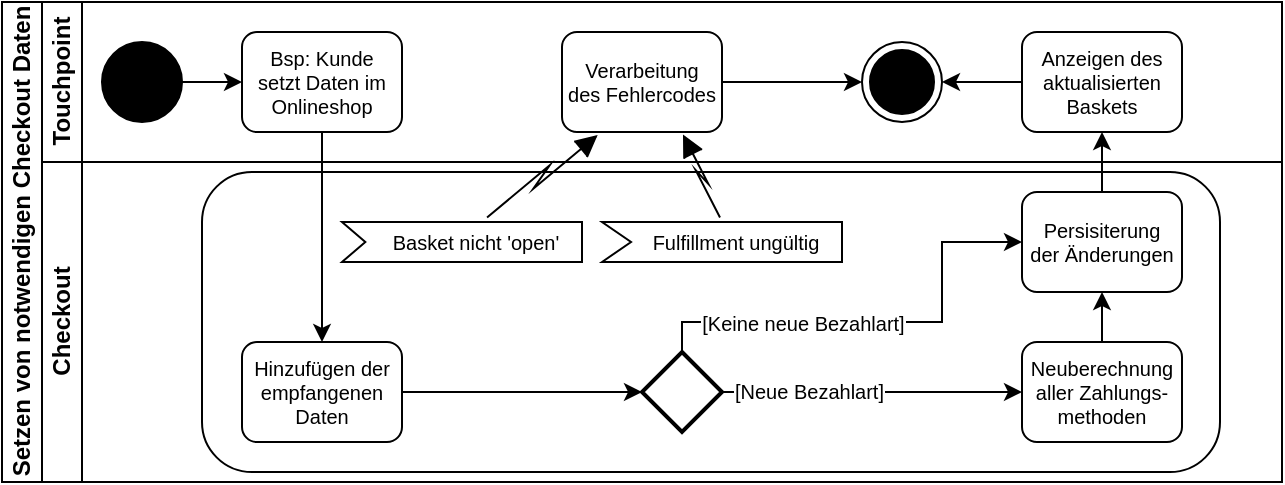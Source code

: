 <mxfile version="18.0.1" type="device"><diagram id="s2XnrLrXz_QKzPQwN9vY" name="Seite-1"><mxGraphModel dx="630" dy="-241" grid="1" gridSize="10" guides="1" tooltips="1" connect="1" arrows="1" fold="1" page="1" pageScale="1" pageWidth="1169" pageHeight="827" math="0" shadow="0"><root><mxCell id="0"/><mxCell id="1" parent="0"/><mxCell id="CC2qDi5H4xka6x3_WB-L-81" value="Setzen von notwendigen Checkout Daten" style="swimlane;html=1;childLayout=stackLayout;resizeParent=1;resizeParentMax=0;horizontal=0;startSize=20;horizontalStack=0;fontColor=#000000;strokeColor=#000000;fillColor=none;" parent="1" vertex="1"><mxGeometry x="10" y="840" width="640" height="240" as="geometry"/></mxCell><mxCell id="CC2qDi5H4xka6x3_WB-L-82" value="Touchpoint" style="swimlane;html=1;startSize=20;horizontal=0;fontColor=#000000;strokeColor=#000000;fillColor=none;" parent="CC2qDi5H4xka6x3_WB-L-81" vertex="1"><mxGeometry x="20" width="620" height="80" as="geometry"/></mxCell><mxCell id="CC2qDi5H4xka6x3_WB-L-83" value="" style="edgeStyle=orthogonalEdgeStyle;rounded=0;orthogonalLoop=1;jettySize=auto;html=1;fontColor=#000000;strokeColor=#000000;" parent="CC2qDi5H4xka6x3_WB-L-82" source="CC2qDi5H4xka6x3_WB-L-84" target="CC2qDi5H4xka6x3_WB-L-85" edge="1"><mxGeometry relative="1" as="geometry"/></mxCell><mxCell id="CC2qDi5H4xka6x3_WB-L-84" value="" style="ellipse;whiteSpace=wrap;html=1;fontColor=#000000;strokeColor=#000000;fillColor=#000000;" parent="CC2qDi5H4xka6x3_WB-L-82" vertex="1"><mxGeometry x="30" y="20" width="40" height="40" as="geometry"/></mxCell><mxCell id="CC2qDi5H4xka6x3_WB-L-85" value="Bsp: Kunde&#10;setzt Daten im&#10;Onlineshop" style="rounded=1;fontFamily=Helvetica;fontSize=10;fontColor=#000000;align=center;strokeColor=#000000;fillColor=#FFFFFF;" parent="CC2qDi5H4xka6x3_WB-L-82" vertex="1"><mxGeometry x="100" y="15" width="80" height="50" as="geometry"/></mxCell><mxCell id="CC2qDi5H4xka6x3_WB-L-86" style="edgeStyle=orthogonalEdgeStyle;rounded=0;orthogonalLoop=1;jettySize=auto;html=1;fontSize=10;fontColor=#000000;strokeColor=#000000;" parent="CC2qDi5H4xka6x3_WB-L-82" source="CC2qDi5H4xka6x3_WB-L-87" target="CC2qDi5H4xka6x3_WB-L-88" edge="1"><mxGeometry relative="1" as="geometry"/></mxCell><mxCell id="CC2qDi5H4xka6x3_WB-L-87" value="Verarbeitung&#10;des Fehlercodes" style="rounded=1;fontFamily=Helvetica;fontSize=10;fontColor=#000000;align=center;strokeColor=#000000;fillColor=#FFFFFF;" parent="CC2qDi5H4xka6x3_WB-L-82" vertex="1"><mxGeometry x="260" y="15" width="80" height="50" as="geometry"/></mxCell><mxCell id="CC2qDi5H4xka6x3_WB-L-88" value="" style="ellipse;html=1;shape=endState;fillColor=#000000;strokeColor=#000000;fontSize=10;fontColor=#000000;" parent="CC2qDi5H4xka6x3_WB-L-82" vertex="1"><mxGeometry x="410" y="20" width="40" height="40" as="geometry"/></mxCell><mxCell id="CC2qDi5H4xka6x3_WB-L-89" style="edgeStyle=orthogonalEdgeStyle;rounded=0;orthogonalLoop=1;jettySize=auto;html=1;exitX=0;exitY=0.5;exitDx=0;exitDy=0;entryX=1;entryY=0.5;entryDx=0;entryDy=0;fontSize=11;fontColor=#000000;strokeColor=#000000;" parent="CC2qDi5H4xka6x3_WB-L-82" source="CC2qDi5H4xka6x3_WB-L-90" target="CC2qDi5H4xka6x3_WB-L-88" edge="1"><mxGeometry relative="1" as="geometry"/></mxCell><mxCell id="CC2qDi5H4xka6x3_WB-L-90" value="Anzeigen des&#10;aktualisierten&#10;Baskets" style="rounded=1;fontFamily=Helvetica;fontSize=10;fontColor=#000000;align=center;strokeColor=#000000;fillColor=#FFFFFF;" parent="CC2qDi5H4xka6x3_WB-L-82" vertex="1"><mxGeometry x="490" y="15" width="80" height="50" as="geometry"/></mxCell><mxCell id="CC2qDi5H4xka6x3_WB-L-91" value="Checkout" style="swimlane;html=1;startSize=20;horizontal=0;fontColor=#000000;strokeColor=#000000;fillColor=none;" parent="CC2qDi5H4xka6x3_WB-L-81" vertex="1"><mxGeometry x="20" y="80" width="620" height="160" as="geometry"/></mxCell><mxCell id="p0RNS5oOdnSPXO70WljG-1" value="" style="html=1;align=right;verticalAlign=top;rounded=1;absoluteArcSize=1;arcSize=50;dashed=0;spacingTop=10;spacingRight=30;sketch=0;fillStyle=auto;fillColor=none;strokeColor=#000000;" parent="CC2qDi5H4xka6x3_WB-L-91" vertex="1"><mxGeometry x="80" y="5" width="509" height="150" as="geometry"/></mxCell><mxCell id="CC2qDi5H4xka6x3_WB-L-92" style="edgeStyle=orthogonalEdgeStyle;rounded=0;orthogonalLoop=1;jettySize=auto;html=1;fontSize=10;fontColor=#000000;strokeColor=#000000;" parent="CC2qDi5H4xka6x3_WB-L-91" source="CC2qDi5H4xka6x3_WB-L-93" target="CC2qDi5H4xka6x3_WB-L-113" edge="1"><mxGeometry relative="1" as="geometry"><mxPoint x="220" y="115" as="targetPoint"/></mxGeometry></mxCell><mxCell id="CC2qDi5H4xka6x3_WB-L-93" value="Hinzufügen der&#10;empfangenen&#10;Daten" style="rounded=1;fontFamily=Helvetica;fontSize=10;fontColor=#000000;align=center;strokeColor=#000000;fillColor=#FFFFFF;" parent="CC2qDi5H4xka6x3_WB-L-91" vertex="1"><mxGeometry x="100" y="90" width="80" height="50" as="geometry"/></mxCell><mxCell id="CC2qDi5H4xka6x3_WB-L-94" value="Persisiterung&#10;der Änderungen" style="rounded=1;fontFamily=Helvetica;fontSize=10;fontColor=#000000;align=center;strokeColor=#000000;fillColor=#FFFFFF;" parent="CC2qDi5H4xka6x3_WB-L-91" vertex="1"><mxGeometry x="490" y="15" width="80" height="50" as="geometry"/></mxCell><mxCell id="CC2qDi5H4xka6x3_WB-L-109" style="edgeStyle=orthogonalEdgeStyle;rounded=0;orthogonalLoop=1;jettySize=auto;html=1;entryX=0;entryY=0.5;entryDx=0;entryDy=0;fontSize=11;fontColor=#000000;strokeColor=#000000;" parent="CC2qDi5H4xka6x3_WB-L-91" source="CC2qDi5H4xka6x3_WB-L-113" target="CC2qDi5H4xka6x3_WB-L-116" edge="1"><mxGeometry relative="1" as="geometry"/></mxCell><mxCell id="CC2qDi5H4xka6x3_WB-L-110" value="[Neue Bezahlart]" style="edgeLabel;align=center;verticalAlign=middle;resizable=0;points=[];fontSize=10;fontColor=#000000;labelBackgroundColor=#FFFFFF;" parent="CC2qDi5H4xka6x3_WB-L-109" vertex="1" connectable="0"><mxGeometry x="-0.407" relative="1" as="geometry"><mxPoint x="-1" y="-1" as="offset"/></mxGeometry></mxCell><mxCell id="CC2qDi5H4xka6x3_WB-L-111" style="edgeStyle=orthogonalEdgeStyle;rounded=0;orthogonalLoop=1;jettySize=auto;html=1;exitX=0.5;exitY=0;exitDx=0;exitDy=0;exitPerimeter=0;entryX=0;entryY=0.5;entryDx=0;entryDy=0;fontSize=11;fontColor=#000000;strokeColor=#000000;" parent="CC2qDi5H4xka6x3_WB-L-91" source="CC2qDi5H4xka6x3_WB-L-113" target="CC2qDi5H4xka6x3_WB-L-94" edge="1"><mxGeometry relative="1" as="geometry"><Array as="points"><mxPoint x="320" y="80"/><mxPoint x="450" y="80"/><mxPoint x="450" y="40"/></Array></mxGeometry></mxCell><mxCell id="CC2qDi5H4xka6x3_WB-L-112" value="[Keine neue Bezahlart]" style="edgeLabel;align=center;verticalAlign=middle;resizable=0;points=[];fontSize=10;fontColor=#000000;labelBackgroundColor=#FFFFFF;" parent="CC2qDi5H4xka6x3_WB-L-111" vertex="1" connectable="0"><mxGeometry x="-0.774" relative="1" as="geometry"><mxPoint x="50" as="offset"/></mxGeometry></mxCell><mxCell id="CC2qDi5H4xka6x3_WB-L-113" value="" style="strokeWidth=2;html=1;shape=mxgraph.flowchart.decision;whiteSpace=wrap;fontSize=10;fontColor=#000000;fillColor=#FFFFFF;strokeColor=#000000;" parent="CC2qDi5H4xka6x3_WB-L-91" vertex="1"><mxGeometry x="300" y="95" width="40" height="40" as="geometry"/></mxCell><mxCell id="CC2qDi5H4xka6x3_WB-L-115" style="edgeStyle=orthogonalEdgeStyle;rounded=0;orthogonalLoop=1;jettySize=auto;html=1;entryX=0.5;entryY=1;entryDx=0;entryDy=0;fontSize=11;fontColor=#000000;strokeColor=#000000;" parent="CC2qDi5H4xka6x3_WB-L-91" source="CC2qDi5H4xka6x3_WB-L-116" target="CC2qDi5H4xka6x3_WB-L-94" edge="1"><mxGeometry relative="1" as="geometry"/></mxCell><mxCell id="CC2qDi5H4xka6x3_WB-L-116" value="Neuberechnung&#10;aller Zahlungs-&#10;methoden" style="rounded=1;fontFamily=Helvetica;fontSize=10;fontColor=#000000;align=center;strokeColor=#000000;fillColor=#FFFFFF;" parent="CC2qDi5H4xka6x3_WB-L-91" vertex="1"><mxGeometry x="490" y="90" width="80" height="50" as="geometry"/></mxCell><mxCell id="p0RNS5oOdnSPXO70WljG-2" value="Basket nicht 'open'" style="shape=mxgraph.infographic.ribbonSimple;notch1=11.67;notch2=0;align=center;verticalAlign=middle;fontSize=10;fontStyle=0;fillColor=#FFFFFF;flipH=0;spacingRight=0;spacingLeft=14;rounded=1;sketch=0;fillStyle=auto;strokeColor=#000000;fontColor=#000000;" parent="CC2qDi5H4xka6x3_WB-L-91" vertex="1"><mxGeometry x="150" y="30" width="120" height="20" as="geometry"/></mxCell><mxCell id="p0RNS5oOdnSPXO70WljG-3" value="Fulfillment ungültig" style="shape=mxgraph.infographic.ribbonSimple;notch1=14.52;notch2=0;align=center;verticalAlign=middle;fontSize=10;fontStyle=0;fillColor=#FFFFFF;flipH=0;spacingRight=0;spacingLeft=14;rounded=1;sketch=0;fillStyle=auto;strokeColor=#000000;fontColor=#000000;" parent="CC2qDi5H4xka6x3_WB-L-91" vertex="1"><mxGeometry x="280" y="30" width="120" height="20" as="geometry"/></mxCell><mxCell id="CC2qDi5H4xka6x3_WB-L-117" style="edgeStyle=orthogonalEdgeStyle;rounded=0;orthogonalLoop=1;jettySize=auto;html=1;fontSize=10;fontColor=#000000;strokeColor=#000000;" parent="CC2qDi5H4xka6x3_WB-L-81" source="CC2qDi5H4xka6x3_WB-L-85" target="CC2qDi5H4xka6x3_WB-L-93" edge="1"><mxGeometry relative="1" as="geometry"/></mxCell><mxCell id="CC2qDi5H4xka6x3_WB-L-118" style="edgeStyle=orthogonalEdgeStyle;rounded=0;orthogonalLoop=1;jettySize=auto;html=1;fontSize=10;fontColor=#000000;strokeColor=#000000;" parent="CC2qDi5H4xka6x3_WB-L-81" source="CC2qDi5H4xka6x3_WB-L-94" target="CC2qDi5H4xka6x3_WB-L-90" edge="1"><mxGeometry relative="1" as="geometry"/></mxCell><mxCell id="p0RNS5oOdnSPXO70WljG-4" value="" style="shape=mxgraph.lean_mapping.electronic_info_flow_edge;html=1;rounded=0;fontSize=12;fontColor=#000000;endArrow=classic;endFill=1;strokeColor=#000000;entryX=0.25;entryY=1;entryDx=0;entryDy=0;exitX=0;exitY=0;exitDx=69.5;exitDy=0;exitPerimeter=0;" parent="CC2qDi5H4xka6x3_WB-L-81" source="p0RNS5oOdnSPXO70WljG-2" target="CC2qDi5H4xka6x3_WB-L-87" edge="1"><mxGeometry width="160" relative="1" as="geometry"><mxPoint x="-19" y="-340" as="sourcePoint"/><mxPoint x="300" y="60" as="targetPoint"/><Array as="points"><mxPoint x="240" y="90"/></Array></mxGeometry></mxCell><mxCell id="p0RNS5oOdnSPXO70WljG-5" value="" style="shape=mxgraph.lean_mapping.electronic_info_flow_edge;html=1;rounded=0;fontSize=12;fontColor=#000000;endArrow=classic;endFill=1;strokeColor=#000000;entryX=0.75;entryY=1;entryDx=0;entryDy=0;exitX=0;exitY=0;exitDx=60;exitDy=0;exitPerimeter=0;" parent="CC2qDi5H4xka6x3_WB-L-81" source="p0RNS5oOdnSPXO70WljG-3" target="CC2qDi5H4xka6x3_WB-L-87" edge="1"><mxGeometry width="160" relative="1" as="geometry"><mxPoint x="719" y="-680" as="sourcePoint"/><mxPoint x="410" y="60" as="targetPoint"/><Array as="points"><mxPoint x="340" y="90"/></Array></mxGeometry></mxCell></root></mxGraphModel></diagram></mxfile>